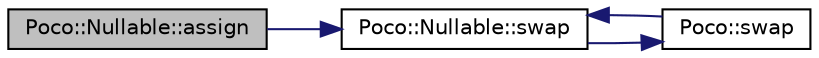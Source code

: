 digraph "Poco::Nullable::assign"
{
 // LATEX_PDF_SIZE
  edge [fontname="Helvetica",fontsize="10",labelfontname="Helvetica",labelfontsize="10"];
  node [fontname="Helvetica",fontsize="10",shape=record];
  rankdir="LR";
  Node1 [label="Poco::Nullable::assign",height=0.2,width=0.4,color="black", fillcolor="grey75", style="filled", fontcolor="black",tooltip="Assigns another Nullable."];
  Node1 -> Node2 [color="midnightblue",fontsize="10",style="solid"];
  Node2 [label="Poco::Nullable::swap",height=0.2,width=0.4,color="black", fillcolor="white", style="filled",URL="$classPoco_1_1Nullable.html#a01fd57ad10203413d3f8ae47c3fd1abd",tooltip="Swaps this Nullable with other."];
  Node2 -> Node3 [color="midnightblue",fontsize="10",style="solid"];
  Node3 [label="Poco::swap",height=0.2,width=0.4,color="black", fillcolor="white", style="filled",URL="$namespacePoco.html#ab005e1e2321230180fcfc8baa60d80f3",tooltip=" "];
  Node3 -> Node2 [color="midnightblue",fontsize="10",style="solid"];
}
